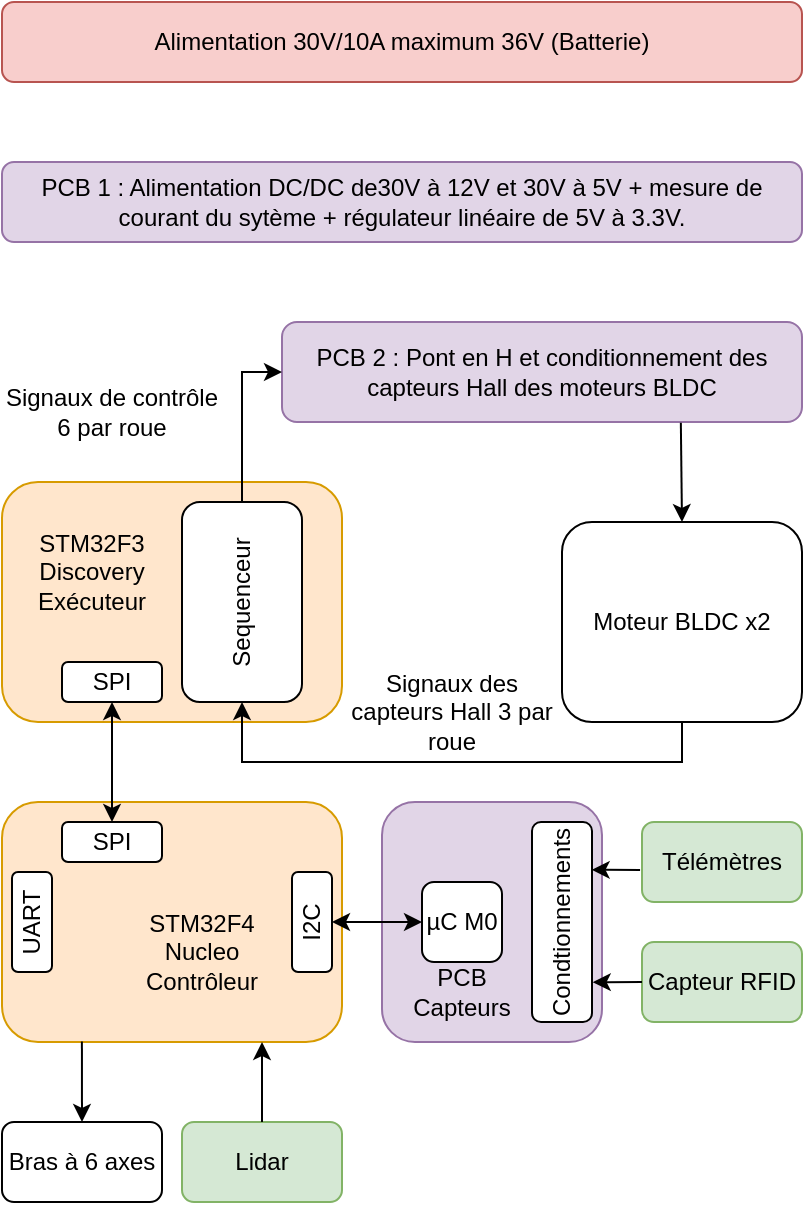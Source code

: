 <mxfile version="24.7.17">
  <diagram name="Page-1" id="4KpzUjIbO3mV9reML2ti">
    <mxGraphModel grid="1" page="1" gridSize="10" guides="1" tooltips="1" connect="1" arrows="1" fold="1" pageScale="1" pageWidth="1169" pageHeight="827" math="0" shadow="0">
      <root>
        <mxCell id="0" />
        <mxCell id="1" parent="0" />
        <mxCell id="na4xzlSOXjRyufESY1Gj-1" value="Alimentation 30V/10A maximum 36V (Batterie)" style="rounded=1;whiteSpace=wrap;html=1;fillColor=#f8cecc;strokeColor=#b85450;" vertex="1" parent="1">
          <mxGeometry x="80" y="120" width="400" height="40" as="geometry" />
        </mxCell>
        <mxCell id="na4xzlSOXjRyufESY1Gj-2" value="&lt;div&gt;PCB 1 : Alimentation DC/DC de30V à 12V et 30V à 5V + mesure de courant du sytème + régulateur linéaire de 5V à 3.3V.&lt;br&gt;&lt;/div&gt;" style="rounded=1;whiteSpace=wrap;html=1;fillColor=#e1d5e7;strokeColor=#9673a6;" vertex="1" parent="1">
          <mxGeometry x="80" y="200" width="400" height="40" as="geometry" />
        </mxCell>
        <mxCell id="na4xzlSOXjRyufESY1Gj-3" value="PCB 2 : Pont en H et conditionnement des capteurs Hall des moteurs BLDC" style="rounded=1;whiteSpace=wrap;html=1;fillColor=#e1d5e7;strokeColor=#9673a6;" vertex="1" parent="1">
          <mxGeometry x="220" y="280" width="260" height="50" as="geometry" />
        </mxCell>
        <mxCell id="na4xzlSOXjRyufESY1Gj-4" value="Moteur BLDC x2" style="rounded=1;whiteSpace=wrap;html=1;" vertex="1" parent="1">
          <mxGeometry x="360" y="380" width="120" height="100" as="geometry" />
        </mxCell>
        <mxCell id="na4xzlSOXjRyufESY1Gj-5" value="" style="rounded=1;whiteSpace=wrap;html=1;fillColor=#ffe6cc;strokeColor=#d79b00;" vertex="1" parent="1">
          <mxGeometry x="80" y="360" width="170" height="120" as="geometry" />
        </mxCell>
        <mxCell id="na4xzlSOXjRyufESY1Gj-6" value="Sequenceur" style="rounded=1;whiteSpace=wrap;html=1;rotation=-90;" vertex="1" parent="1">
          <mxGeometry x="150" y="390" width="100" height="60" as="geometry" />
        </mxCell>
        <mxCell id="na4xzlSOXjRyufESY1Gj-7" value="SPI" style="rounded=1;whiteSpace=wrap;html=1;rotation=0;" vertex="1" parent="1">
          <mxGeometry x="110" y="450" width="50" height="20" as="geometry" />
        </mxCell>
        <mxCell id="na4xzlSOXjRyufESY1Gj-8" value="&lt;div&gt;STM32F3 Discovery&lt;/div&gt;&lt;div&gt;Exécuteur&lt;br&gt;&lt;/div&gt;" style="text;html=1;align=center;verticalAlign=middle;whiteSpace=wrap;rounded=0;" vertex="1" parent="1">
          <mxGeometry x="95" y="390" width="60" height="30" as="geometry" />
        </mxCell>
        <mxCell id="na4xzlSOXjRyufESY1Gj-9" value="" style="rounded=1;whiteSpace=wrap;html=1;fillColor=#ffe6cc;strokeColor=#d79b00;" vertex="1" parent="1">
          <mxGeometry x="80" y="520" width="170" height="120" as="geometry" />
        </mxCell>
        <mxCell id="na4xzlSOXjRyufESY1Gj-10" value="SPI" style="rounded=1;whiteSpace=wrap;html=1;rotation=0;" vertex="1" parent="1">
          <mxGeometry x="110" y="530" width="50" height="20" as="geometry" />
        </mxCell>
        <mxCell id="na4xzlSOXjRyufESY1Gj-11" value="" style="endArrow=classic;startArrow=classic;html=1;rounded=0;exitX=0.5;exitY=0;exitDx=0;exitDy=0;entryX=0.5;entryY=1;entryDx=0;entryDy=0;" edge="1" parent="1" source="na4xzlSOXjRyufESY1Gj-10" target="na4xzlSOXjRyufESY1Gj-7">
          <mxGeometry width="50" height="50" relative="1" as="geometry">
            <mxPoint x="300" y="560" as="sourcePoint" />
            <mxPoint x="350" y="510" as="targetPoint" />
          </mxGeometry>
        </mxCell>
        <mxCell id="na4xzlSOXjRyufESY1Gj-12" value="UART" style="rounded=1;whiteSpace=wrap;html=1;rotation=-90;" vertex="1" parent="1">
          <mxGeometry x="70" y="570" width="50" height="20" as="geometry" />
        </mxCell>
        <mxCell id="na4xzlSOXjRyufESY1Gj-14" value="I2C" style="rounded=1;whiteSpace=wrap;html=1;rotation=-90;" vertex="1" parent="1">
          <mxGeometry x="210" y="570" width="50" height="20" as="geometry" />
        </mxCell>
        <mxCell id="na4xzlSOXjRyufESY1Gj-15" value="&lt;div&gt;STM32F4 Nucleo&lt;/div&gt;&lt;div&gt;Contrôleur&lt;br&gt;&lt;/div&gt;" style="text;html=1;align=center;verticalAlign=middle;whiteSpace=wrap;rounded=0;" vertex="1" parent="1">
          <mxGeometry x="150" y="580" width="60" height="30" as="geometry" />
        </mxCell>
        <mxCell id="na4xzlSOXjRyufESY1Gj-16" value="Bras à 6 axes" style="rounded=1;whiteSpace=wrap;html=1;rotation=0;" vertex="1" parent="1">
          <mxGeometry x="80" y="680" width="80" height="40" as="geometry" />
        </mxCell>
        <mxCell id="na4xzlSOXjRyufESY1Gj-19" value="Lidar" style="rounded=1;whiteSpace=wrap;html=1;rotation=0;fillColor=#d5e8d4;strokeColor=#82b366;" vertex="1" parent="1">
          <mxGeometry x="170" y="680" width="80" height="40" as="geometry" />
        </mxCell>
        <mxCell id="na4xzlSOXjRyufESY1Gj-21" value="" style="endArrow=classic;html=1;rounded=0;exitX=0.5;exitY=0;exitDx=0;exitDy=0;" edge="1" parent="1" source="na4xzlSOXjRyufESY1Gj-19">
          <mxGeometry width="50" height="50" relative="1" as="geometry">
            <mxPoint x="320" y="620" as="sourcePoint" />
            <mxPoint x="210" y="640" as="targetPoint" />
          </mxGeometry>
        </mxCell>
        <mxCell id="na4xzlSOXjRyufESY1Gj-23" value="" style="rounded=1;whiteSpace=wrap;html=1;fillColor=#e1d5e7;strokeColor=#9673a6;" vertex="1" parent="1">
          <mxGeometry x="270" y="520" width="110" height="120" as="geometry" />
        </mxCell>
        <mxCell id="na4xzlSOXjRyufESY1Gj-24" value="µC M0" style="rounded=1;whiteSpace=wrap;html=1;" vertex="1" parent="1">
          <mxGeometry x="290" y="560" width="40" height="40" as="geometry" />
        </mxCell>
        <mxCell id="na4xzlSOXjRyufESY1Gj-26" value="" style="endArrow=classic;startArrow=classic;html=1;rounded=0;exitX=0.5;exitY=1;exitDx=0;exitDy=0;entryX=0;entryY=0.5;entryDx=0;entryDy=0;" edge="1" parent="1" source="na4xzlSOXjRyufESY1Gj-14" target="na4xzlSOXjRyufESY1Gj-24">
          <mxGeometry width="50" height="50" relative="1" as="geometry">
            <mxPoint x="420" y="590" as="sourcePoint" />
            <mxPoint x="470" y="540" as="targetPoint" />
          </mxGeometry>
        </mxCell>
        <mxCell id="na4xzlSOXjRyufESY1Gj-27" value="PCB Capteurs" style="text;html=1;align=center;verticalAlign=middle;whiteSpace=wrap;rounded=0;" vertex="1" parent="1">
          <mxGeometry x="280" y="600" width="60" height="30" as="geometry" />
        </mxCell>
        <mxCell id="na4xzlSOXjRyufESY1Gj-28" value="Télémètres" style="rounded=1;whiteSpace=wrap;html=1;rotation=0;fillColor=#d5e8d4;strokeColor=#82b366;" vertex="1" parent="1">
          <mxGeometry x="400" y="530" width="80" height="40" as="geometry" />
        </mxCell>
        <mxCell id="na4xzlSOXjRyufESY1Gj-31" value="Capteur RFID" style="rounded=1;whiteSpace=wrap;html=1;rotation=0;fillColor=#d5e8d4;strokeColor=#82b366;" vertex="1" parent="1">
          <mxGeometry x="400" y="590" width="80" height="40" as="geometry" />
        </mxCell>
        <mxCell id="na4xzlSOXjRyufESY1Gj-32" value="" style="endArrow=classic;html=1;rounded=0;exitX=-0.012;exitY=0.6;exitDx=0;exitDy=0;exitPerimeter=0;entryX=0.761;entryY=0.994;entryDx=0;entryDy=0;entryPerimeter=0;" edge="1" parent="1" source="na4xzlSOXjRyufESY1Gj-28" target="na4xzlSOXjRyufESY1Gj-33">
          <mxGeometry width="50" height="50" relative="1" as="geometry">
            <mxPoint x="330" y="630" as="sourcePoint" />
            <mxPoint x="380" y="580" as="targetPoint" />
          </mxGeometry>
        </mxCell>
        <mxCell id="na4xzlSOXjRyufESY1Gj-33" value="Condtionnements" style="rounded=1;whiteSpace=wrap;html=1;rotation=-90;" vertex="1" parent="1">
          <mxGeometry x="310" y="565" width="100" height="30" as="geometry" />
        </mxCell>
        <mxCell id="na4xzlSOXjRyufESY1Gj-34" value="" style="endArrow=classic;html=1;rounded=0;exitX=0;exitY=0.5;exitDx=0;exitDy=0;entryX=0.199;entryY=1.012;entryDx=0;entryDy=0;entryPerimeter=0;" edge="1" parent="1" source="na4xzlSOXjRyufESY1Gj-31" target="na4xzlSOXjRyufESY1Gj-33">
          <mxGeometry width="50" height="50" relative="1" as="geometry">
            <mxPoint x="370" y="610" as="sourcePoint" />
            <mxPoint x="420" y="560" as="targetPoint" />
          </mxGeometry>
        </mxCell>
        <mxCell id="na4xzlSOXjRyufESY1Gj-35" value="" style="endArrow=classic;html=1;rounded=0;exitX=1;exitY=0.5;exitDx=0;exitDy=0;entryX=0;entryY=0.5;entryDx=0;entryDy=0;" edge="1" parent="1" source="na4xzlSOXjRyufESY1Gj-6" target="na4xzlSOXjRyufESY1Gj-3">
          <mxGeometry width="50" height="50" relative="1" as="geometry">
            <mxPoint x="240" y="390" as="sourcePoint" />
            <mxPoint x="290" y="340" as="targetPoint" />
            <Array as="points">
              <mxPoint x="200" y="305" />
            </Array>
          </mxGeometry>
        </mxCell>
        <mxCell id="na4xzlSOXjRyufESY1Gj-36" value="Signaux de contrôle 6 par roue" style="text;html=1;align=center;verticalAlign=middle;whiteSpace=wrap;rounded=0;" vertex="1" parent="1">
          <mxGeometry x="80" y="310" width="110" height="30" as="geometry" />
        </mxCell>
        <mxCell id="na4xzlSOXjRyufESY1Gj-37" value="" style="endArrow=classic;html=1;rounded=0;exitX=0.767;exitY=1.007;exitDx=0;exitDy=0;exitPerimeter=0;entryX=0.5;entryY=0;entryDx=0;entryDy=0;" edge="1" parent="1" source="na4xzlSOXjRyufESY1Gj-3" target="na4xzlSOXjRyufESY1Gj-4">
          <mxGeometry width="50" height="50" relative="1" as="geometry">
            <mxPoint x="320" y="430" as="sourcePoint" />
            <mxPoint x="370" y="380" as="targetPoint" />
          </mxGeometry>
        </mxCell>
        <mxCell id="na4xzlSOXjRyufESY1Gj-38" value="" style="endArrow=classic;html=1;rounded=0;exitX=0.5;exitY=1;exitDx=0;exitDy=0;entryX=0;entryY=0.5;entryDx=0;entryDy=0;" edge="1" parent="1" source="na4xzlSOXjRyufESY1Gj-4" target="na4xzlSOXjRyufESY1Gj-6">
          <mxGeometry width="50" height="50" relative="1" as="geometry">
            <mxPoint x="340" y="530" as="sourcePoint" />
            <mxPoint x="390" y="480" as="targetPoint" />
            <Array as="points">
              <mxPoint x="420" y="500" />
              <mxPoint x="200" y="500" />
            </Array>
          </mxGeometry>
        </mxCell>
        <mxCell id="na4xzlSOXjRyufESY1Gj-39" value="Signaux des capteurs Hall 3 par roue" style="text;html=1;align=center;verticalAlign=middle;whiteSpace=wrap;rounded=0;" vertex="1" parent="1">
          <mxGeometry x="250" y="460" width="110" height="30" as="geometry" />
        </mxCell>
        <mxCell id="na4xzlSOXjRyufESY1Gj-40" value="" style="endArrow=classic;html=1;rounded=0;exitX=0.235;exitY=0.998;exitDx=0;exitDy=0;entryX=0.5;entryY=0;entryDx=0;entryDy=0;exitPerimeter=0;" edge="1" parent="1" source="na4xzlSOXjRyufESY1Gj-9" target="na4xzlSOXjRyufESY1Gj-16">
          <mxGeometry width="50" height="50" relative="1" as="geometry">
            <mxPoint x="130" y="680" as="sourcePoint" />
            <mxPoint x="180" y="630" as="targetPoint" />
          </mxGeometry>
        </mxCell>
      </root>
    </mxGraphModel>
  </diagram>
</mxfile>
